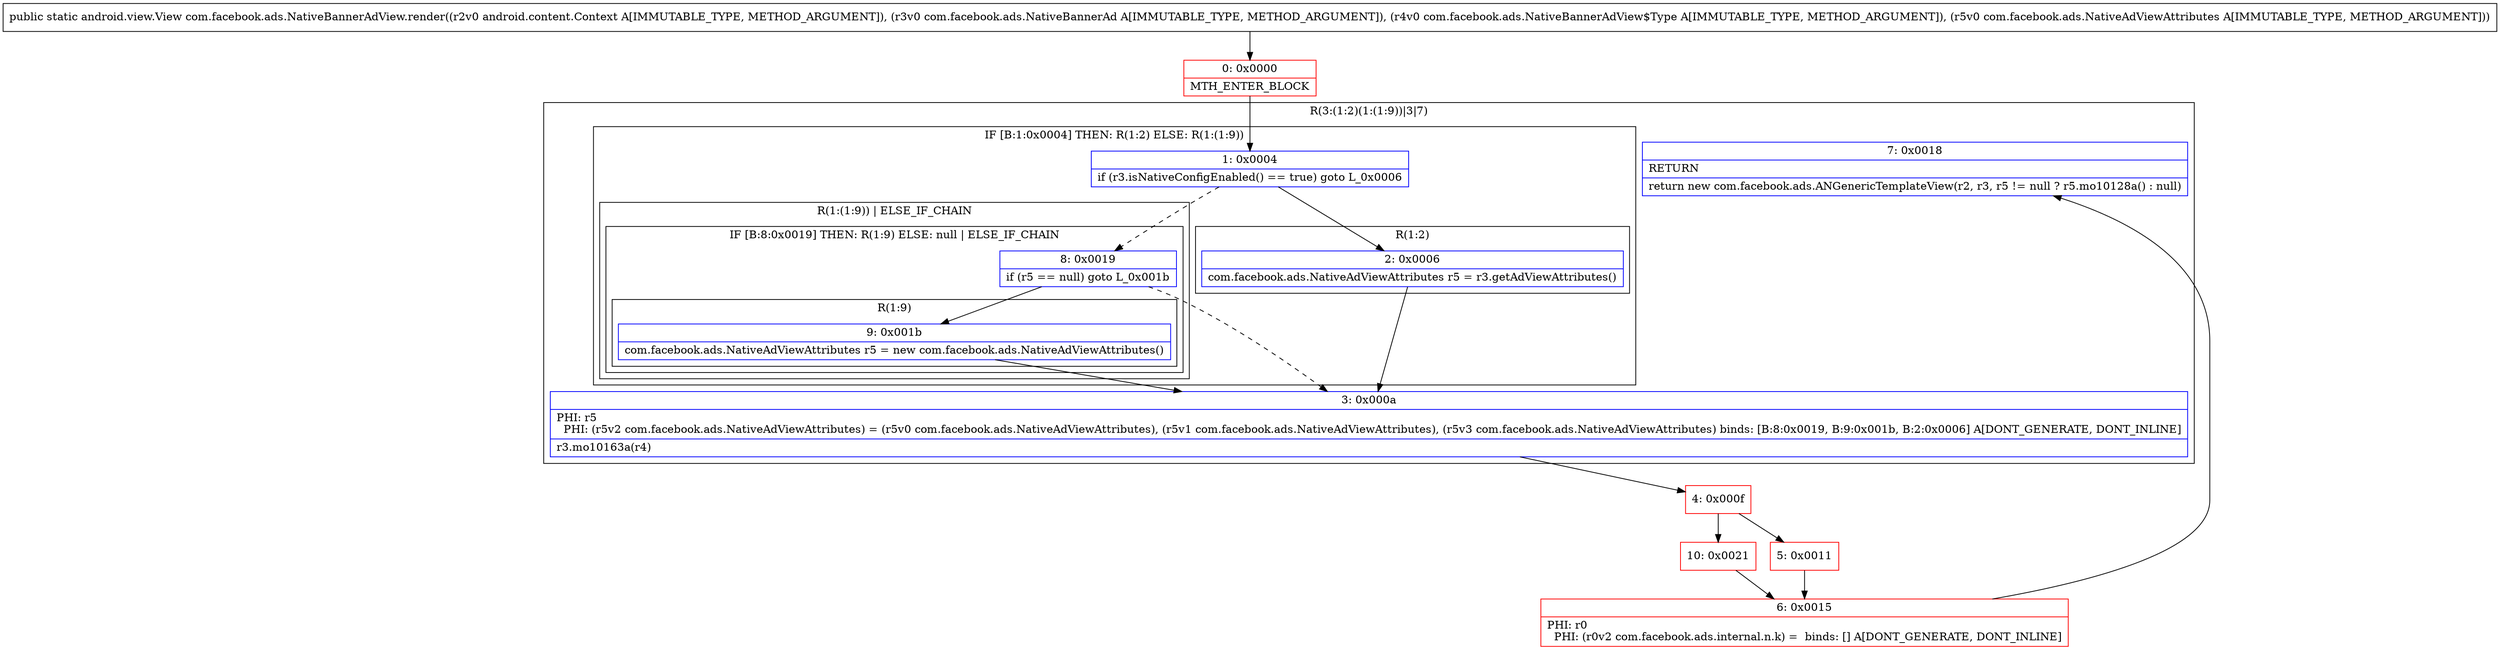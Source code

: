 digraph "CFG forcom.facebook.ads.NativeBannerAdView.render(Landroid\/content\/Context;Lcom\/facebook\/ads\/NativeBannerAd;Lcom\/facebook\/ads\/NativeBannerAdView$Type;Lcom\/facebook\/ads\/NativeAdViewAttributes;)Landroid\/view\/View;" {
subgraph cluster_Region_989546920 {
label = "R(3:(1:2)(1:(1:9))|3|7)";
node [shape=record,color=blue];
subgraph cluster_IfRegion_1856771078 {
label = "IF [B:1:0x0004] THEN: R(1:2) ELSE: R(1:(1:9))";
node [shape=record,color=blue];
Node_1 [shape=record,label="{1\:\ 0x0004|if (r3.isNativeConfigEnabled() == true) goto L_0x0006\l}"];
subgraph cluster_Region_1992867321 {
label = "R(1:2)";
node [shape=record,color=blue];
Node_2 [shape=record,label="{2\:\ 0x0006|com.facebook.ads.NativeAdViewAttributes r5 = r3.getAdViewAttributes()\l}"];
}
subgraph cluster_Region_116121113 {
label = "R(1:(1:9)) | ELSE_IF_CHAIN\l";
node [shape=record,color=blue];
subgraph cluster_IfRegion_1723691365 {
label = "IF [B:8:0x0019] THEN: R(1:9) ELSE: null | ELSE_IF_CHAIN\l";
node [shape=record,color=blue];
Node_8 [shape=record,label="{8\:\ 0x0019|if (r5 == null) goto L_0x001b\l}"];
subgraph cluster_Region_1748981136 {
label = "R(1:9)";
node [shape=record,color=blue];
Node_9 [shape=record,label="{9\:\ 0x001b|com.facebook.ads.NativeAdViewAttributes r5 = new com.facebook.ads.NativeAdViewAttributes()\l}"];
}
}
}
}
Node_3 [shape=record,label="{3\:\ 0x000a|PHI: r5 \l  PHI: (r5v2 com.facebook.ads.NativeAdViewAttributes) = (r5v0 com.facebook.ads.NativeAdViewAttributes), (r5v1 com.facebook.ads.NativeAdViewAttributes), (r5v3 com.facebook.ads.NativeAdViewAttributes) binds: [B:8:0x0019, B:9:0x001b, B:2:0x0006] A[DONT_GENERATE, DONT_INLINE]\l|r3.mo10163a(r4)\l}"];
Node_7 [shape=record,label="{7\:\ 0x0018|RETURN\l|return new com.facebook.ads.ANGenericTemplateView(r2, r3, r5 != null ? r5.mo10128a() : null)\l}"];
}
Node_0 [shape=record,color=red,label="{0\:\ 0x0000|MTH_ENTER_BLOCK\l}"];
Node_4 [shape=record,color=red,label="{4\:\ 0x000f}"];
Node_5 [shape=record,color=red,label="{5\:\ 0x0011}"];
Node_6 [shape=record,color=red,label="{6\:\ 0x0015|PHI: r0 \l  PHI: (r0v2 com.facebook.ads.internal.n.k) =  binds: [] A[DONT_GENERATE, DONT_INLINE]\l}"];
Node_10 [shape=record,color=red,label="{10\:\ 0x0021}"];
MethodNode[shape=record,label="{public static android.view.View com.facebook.ads.NativeBannerAdView.render((r2v0 android.content.Context A[IMMUTABLE_TYPE, METHOD_ARGUMENT]), (r3v0 com.facebook.ads.NativeBannerAd A[IMMUTABLE_TYPE, METHOD_ARGUMENT]), (r4v0 com.facebook.ads.NativeBannerAdView$Type A[IMMUTABLE_TYPE, METHOD_ARGUMENT]), (r5v0 com.facebook.ads.NativeAdViewAttributes A[IMMUTABLE_TYPE, METHOD_ARGUMENT])) }"];
MethodNode -> Node_0;
Node_1 -> Node_2;
Node_1 -> Node_8[style=dashed];
Node_2 -> Node_3;
Node_8 -> Node_3[style=dashed];
Node_8 -> Node_9;
Node_9 -> Node_3;
Node_3 -> Node_4;
Node_0 -> Node_1;
Node_4 -> Node_5;
Node_4 -> Node_10;
Node_5 -> Node_6;
Node_6 -> Node_7;
Node_10 -> Node_6;
}

